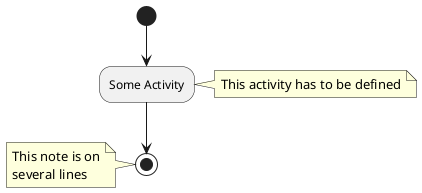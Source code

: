 @startuml

(*) --> "Some Activity"
note right: This activity has to be defined
"Some Activity" --> (*)
note left
This note is on
several lines
end note




@enduml
